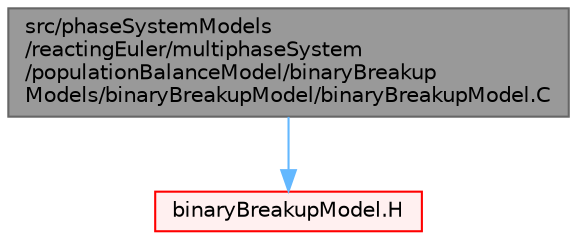 digraph "src/phaseSystemModels/reactingEuler/multiphaseSystem/populationBalanceModel/binaryBreakupModels/binaryBreakupModel/binaryBreakupModel.C"
{
 // LATEX_PDF_SIZE
  bgcolor="transparent";
  edge [fontname=Helvetica,fontsize=10,labelfontname=Helvetica,labelfontsize=10];
  node [fontname=Helvetica,fontsize=10,shape=box,height=0.2,width=0.4];
  Node1 [id="Node000001",label="src/phaseSystemModels\l/reactingEuler/multiphaseSystem\l/populationBalanceModel/binaryBreakup\lModels/binaryBreakupModel/binaryBreakupModel.C",height=0.2,width=0.4,color="gray40", fillcolor="grey60", style="filled", fontcolor="black",tooltip=" "];
  Node1 -> Node2 [id="edge1_Node000001_Node000002",color="steelblue1",style="solid",tooltip=" "];
  Node2 [id="Node000002",label="binaryBreakupModel.H",height=0.2,width=0.4,color="red", fillcolor="#FFF0F0", style="filled",URL="$binaryBreakupModel_8H.html",tooltip=" "];
}

